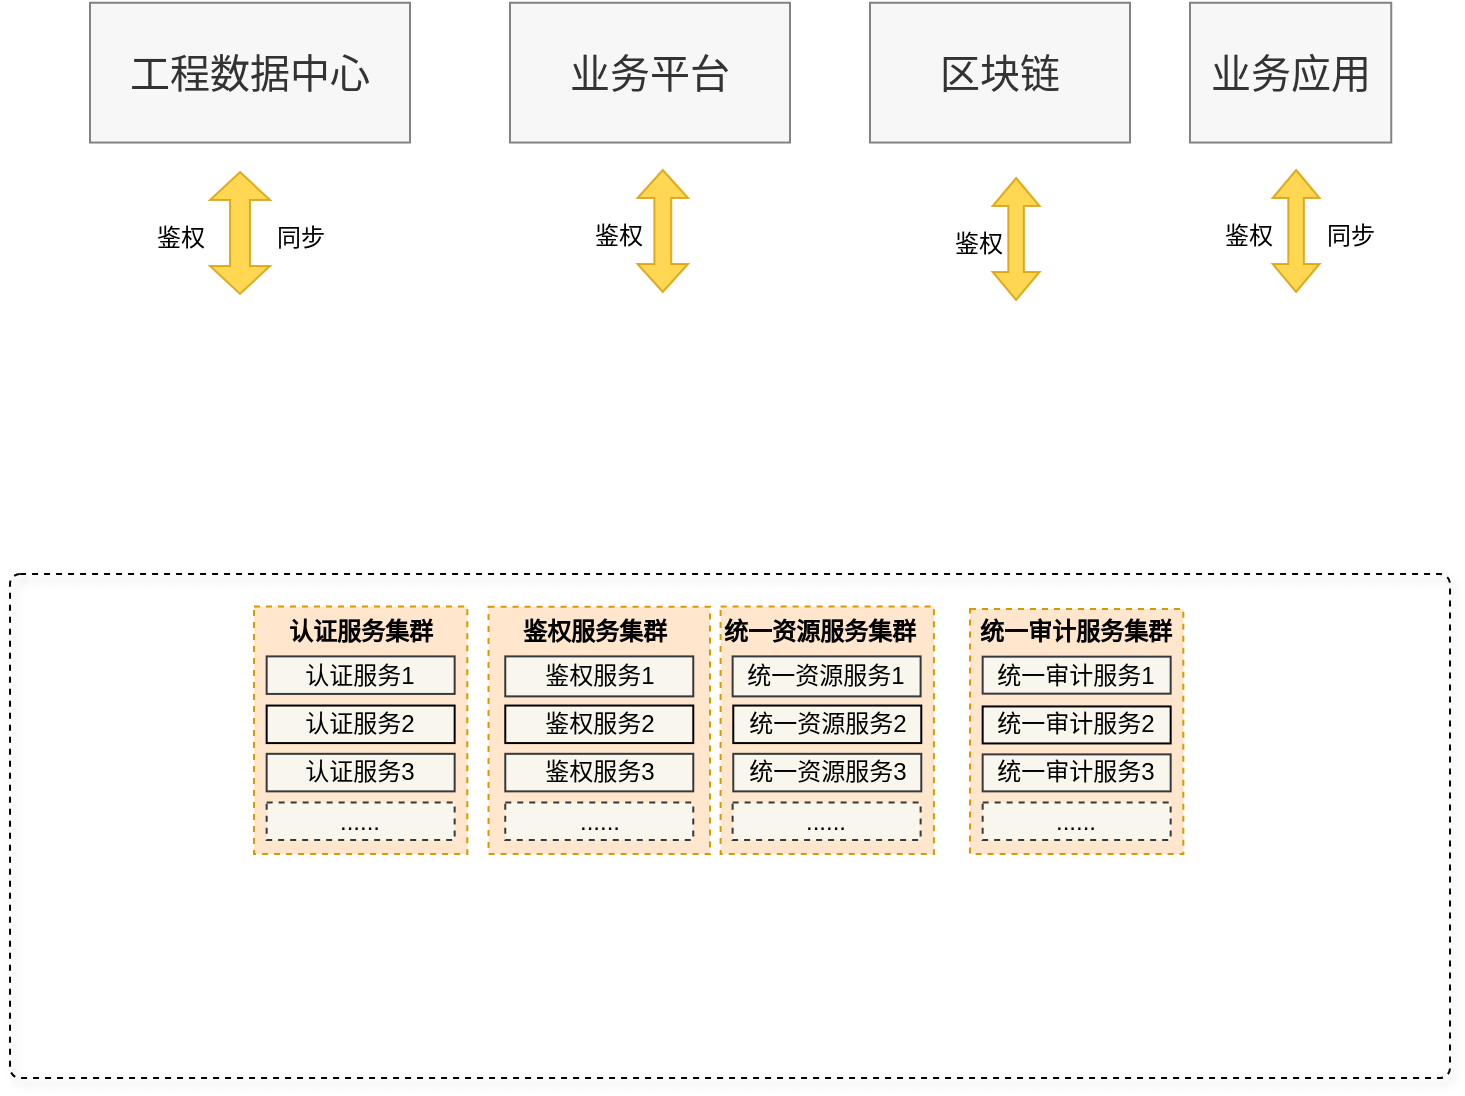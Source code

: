 <mxfile version="18.2.0" type="github">
  <diagram id="8Mcmq0ioaoLnQd22ZTMx" name="第 1 页">
    <mxGraphModel dx="723" dy="438" grid="1" gridSize="10" guides="1" tooltips="1" connect="1" arrows="1" fold="1" page="1" pageScale="1" pageWidth="300" pageHeight="900" math="0" shadow="0">
      <root>
        <mxCell id="0" />
        <mxCell id="1" parent="0" />
        <mxCell id="xZrQEDNqEejDbcOTDLVU-12" value="" style="text;html=1;fillColor=none;align=center;verticalAlign=middle;whiteSpace=wrap;fontSize=54;fontStyle=1;shadow=1;rounded=1;glass=0;sketch=0;arcSize=2;dashed=1;strokeWidth=1;strokeColor=default;" parent="1" vertex="1">
          <mxGeometry x="50" y="338" width="720" height="252" as="geometry" />
        </mxCell>
        <mxCell id="xZrQEDNqEejDbcOTDLVU-16" value="" style="rounded=0;whiteSpace=wrap;html=1;shadow=0;glass=0;sketch=0;fillColor=#ffe6cc;strokeColor=#d79b00;dashed=1;" parent="xZrQEDNqEejDbcOTDLVU-12" vertex="1">
          <mxGeometry x="122" y="16.26" width="106.66" height="123.74" as="geometry" />
        </mxCell>
        <mxCell id="xZrQEDNqEejDbcOTDLVU-17" value="&lt;span style=&quot;font-size: 12px;&quot;&gt;&lt;b&gt;认证服务集群&lt;/b&gt;&lt;/span&gt;" style="text;html=1;strokeColor=none;fillColor=none;align=center;verticalAlign=middle;whiteSpace=wrap;rounded=0;shadow=1;fontSize=16;" parent="xZrQEDNqEejDbcOTDLVU-12" vertex="1">
          <mxGeometry x="135.83" y="17.509" width="79" height="18.759" as="geometry" />
        </mxCell>
        <mxCell id="xZrQEDNqEejDbcOTDLVU-18" value="认证服务1" style="rounded=0;whiteSpace=wrap;html=1;shadow=0;fontSize=12;fillColor=#f9f7ed;strokeColor=#36393d;" parent="xZrQEDNqEejDbcOTDLVU-12" vertex="1">
          <mxGeometry x="128.33" y="41.198" width="94" height="18.759" as="geometry" />
        </mxCell>
        <mxCell id="xZrQEDNqEejDbcOTDLVU-19" value="认证服务2" style="rounded=0;whiteSpace=wrap;html=1;shadow=0;fontSize=12;fillColor=#f9f7ed;strokeColor=default;" parent="xZrQEDNqEejDbcOTDLVU-12" vertex="1">
          <mxGeometry x="128.33" y="65.779" width="94" height="18.759" as="geometry" />
        </mxCell>
        <mxCell id="xZrQEDNqEejDbcOTDLVU-20" value="认证服务3" style="rounded=0;whiteSpace=wrap;html=1;shadow=0;fontSize=12;fillColor=#f9f7ed;strokeColor=#36393d;" parent="xZrQEDNqEejDbcOTDLVU-12" vertex="1">
          <mxGeometry x="128.33" y="89.916" width="94" height="18.759" as="geometry" />
        </mxCell>
        <mxCell id="WMYxRCIe_ST6EQH2v5ZK-2" value="......" style="rounded=0;whiteSpace=wrap;html=1;shadow=0;fontSize=12;fillColor=#f9f7ed;strokeColor=#36393d;dashed=1;verticalAlign=bottom;align=center;" vertex="1" parent="xZrQEDNqEejDbcOTDLVU-12">
          <mxGeometry x="128.33" y="114.296" width="94" height="18.759" as="geometry" />
        </mxCell>
        <mxCell id="xZrQEDNqEejDbcOTDLVU-22" value="" style="rounded=0;whiteSpace=wrap;html=1;shadow=0;glass=0;sketch=0;fillColor=#ffe6cc;strokeColor=#d79b00;dashed=1;" parent="xZrQEDNqEejDbcOTDLVU-12" vertex="1">
          <mxGeometry x="239.27" y="16.43" width="110.73" height="123.57" as="geometry" />
        </mxCell>
        <mxCell id="xZrQEDNqEejDbcOTDLVU-23" value="&lt;font style=&quot;font-size: 12px;&quot;&gt;&lt;b&gt;鉴权服务集群&lt;/b&gt;&lt;/font&gt;" style="text;html=1;strokeColor=none;fillColor=none;align=center;verticalAlign=middle;whiteSpace=wrap;rounded=0;shadow=1;fontSize=16;" parent="xZrQEDNqEejDbcOTDLVU-12" vertex="1">
          <mxGeometry x="253.1" y="17.684" width="79" height="18.759" as="geometry" />
        </mxCell>
        <mxCell id="xZrQEDNqEejDbcOTDLVU-24" value="鉴权服务1" style="rounded=0;whiteSpace=wrap;html=1;shadow=0;fontSize=12;fillColor=#f9f7ed;strokeColor=#36393d;" parent="xZrQEDNqEejDbcOTDLVU-12" vertex="1">
          <mxGeometry x="247.63" y="41.193" width="94" height="19.99" as="geometry" />
        </mxCell>
        <mxCell id="xZrQEDNqEejDbcOTDLVU-25" value="鉴权服务2" style="rounded=0;whiteSpace=wrap;html=1;shadow=0;fontSize=12;fillColor=#f9f7ed;strokeColor=default;" parent="xZrQEDNqEejDbcOTDLVU-12" vertex="1">
          <mxGeometry x="247.64" y="65.774" width="94" height="18.759" as="geometry" />
        </mxCell>
        <mxCell id="xZrQEDNqEejDbcOTDLVU-26" value="鉴权服务3" style="rounded=0;whiteSpace=wrap;html=1;shadow=0;fontSize=12;fillColor=#f9f7ed;strokeColor=#36393d;" parent="xZrQEDNqEejDbcOTDLVU-12" vertex="1">
          <mxGeometry x="247.64" y="89.911" width="94" height="18.759" as="geometry" />
        </mxCell>
        <mxCell id="xZrQEDNqEejDbcOTDLVU-28" value="" style="rounded=0;whiteSpace=wrap;html=1;shadow=0;glass=0;sketch=0;fillColor=#ffe6cc;strokeColor=#d79b00;dashed=1;" parent="xZrQEDNqEejDbcOTDLVU-12" vertex="1">
          <mxGeometry x="355.31" y="16.26" width="106.66" height="123.74" as="geometry" />
        </mxCell>
        <mxCell id="xZrQEDNqEejDbcOTDLVU-29" value="&lt;font style=&quot;font-size: 12px;&quot;&gt;&lt;b&gt;统一资源服务集群&lt;/b&gt;&lt;/font&gt;" style="text;html=1;strokeColor=none;fillColor=none;align=center;verticalAlign=middle;whiteSpace=wrap;rounded=0;shadow=1;fontSize=16;" parent="xZrQEDNqEejDbcOTDLVU-12" vertex="1">
          <mxGeometry x="355.31" y="17.508" width="100" height="18.76" as="geometry" />
        </mxCell>
        <mxCell id="xZrQEDNqEejDbcOTDLVU-30" value="统一资源服务1" style="rounded=0;whiteSpace=wrap;html=1;shadow=0;fontSize=12;fillColor=#f9f7ed;strokeColor=#36393d;" parent="xZrQEDNqEejDbcOTDLVU-12" vertex="1">
          <mxGeometry x="361.31" y="41.198" width="94" height="19.99" as="geometry" />
        </mxCell>
        <mxCell id="xZrQEDNqEejDbcOTDLVU-31" value="统一资源服务2" style="rounded=0;whiteSpace=wrap;html=1;shadow=0;fontSize=12;fillColor=#f9f7ed;strokeColor=default;" parent="xZrQEDNqEejDbcOTDLVU-12" vertex="1">
          <mxGeometry x="361.64" y="65.779" width="94" height="18.759" as="geometry" />
        </mxCell>
        <mxCell id="xZrQEDNqEejDbcOTDLVU-32" value="统一资源服务3" style="rounded=0;whiteSpace=wrap;html=1;shadow=0;fontSize=12;fillColor=#f9f7ed;strokeColor=#36393d;" parent="xZrQEDNqEejDbcOTDLVU-12" vertex="1">
          <mxGeometry x="361.64" y="89.916" width="94" height="18.759" as="geometry" />
        </mxCell>
        <mxCell id="WMYxRCIe_ST6EQH2v5ZK-4" value="......" style="rounded=0;whiteSpace=wrap;html=1;shadow=0;fontSize=12;fillColor=#f9f7ed;strokeColor=#36393d;dashed=1;verticalAlign=bottom;align=center;" vertex="1" parent="xZrQEDNqEejDbcOTDLVU-12">
          <mxGeometry x="247.63" y="114.296" width="94" height="18.759" as="geometry" />
        </mxCell>
        <mxCell id="WMYxRCIe_ST6EQH2v5ZK-5" value="......" style="rounded=0;whiteSpace=wrap;html=1;shadow=0;fontSize=12;fillColor=#f9f7ed;strokeColor=#36393d;dashed=1;verticalAlign=bottom;align=center;" vertex="1" parent="xZrQEDNqEejDbcOTDLVU-12">
          <mxGeometry x="361.31" y="114.296" width="94" height="18.759" as="geometry" />
        </mxCell>
        <mxCell id="umusgo-0xjPPcqwDhXVJ-3" value="" style="rounded=0;whiteSpace=wrap;html=1;shadow=0;glass=0;sketch=0;fillColor=#ffe6cc;strokeColor=#d79b00;dashed=1;" parent="xZrQEDNqEejDbcOTDLVU-12" vertex="1">
          <mxGeometry x="480" y="17.51" width="106.66" height="122.49" as="geometry" />
        </mxCell>
        <mxCell id="umusgo-0xjPPcqwDhXVJ-4" value="&lt;font style=&quot;font-size: 12px;&quot;&gt;&lt;b&gt;统一审计服务集群&lt;/b&gt;&lt;/font&gt;" style="text;html=1;strokeColor=none;fillColor=none;align=center;verticalAlign=middle;whiteSpace=wrap;rounded=0;shadow=1;fontSize=16;" parent="xZrQEDNqEejDbcOTDLVU-12" vertex="1">
          <mxGeometry x="483.33" y="17.95" width="100" height="18.49" as="geometry" />
        </mxCell>
        <mxCell id="umusgo-0xjPPcqwDhXVJ-5" value="统一审计服务1" style="rounded=0;whiteSpace=wrap;html=1;shadow=0;fontSize=12;fillColor=#f9f7ed;strokeColor=#36393d;" parent="xZrQEDNqEejDbcOTDLVU-12" vertex="1">
          <mxGeometry x="486.33" y="41.336" width="94.0" height="18.493" as="geometry" />
        </mxCell>
        <mxCell id="umusgo-0xjPPcqwDhXVJ-6" value="统一审计服务2" style="rounded=0;whiteSpace=wrap;html=1;shadow=0;fontSize=12;fillColor=#f9f7ed;strokeColor=default;" parent="xZrQEDNqEejDbcOTDLVU-12" vertex="1">
          <mxGeometry x="486.33" y="66.227" width="94.0" height="18.493" as="geometry" />
        </mxCell>
        <mxCell id="umusgo-0xjPPcqwDhXVJ-7" value="统一审计服务3" style="rounded=0;whiteSpace=wrap;html=1;shadow=0;fontSize=12;fillColor=#f9f7ed;strokeColor=#36393d;" parent="xZrQEDNqEejDbcOTDLVU-12" vertex="1">
          <mxGeometry x="486.33" y="90.185" width="94.0" height="18.493" as="geometry" />
        </mxCell>
        <mxCell id="WMYxRCIe_ST6EQH2v5ZK-8" value="......" style="rounded=0;whiteSpace=wrap;html=1;shadow=0;fontSize=12;fillColor=#f9f7ed;strokeColor=#36393d;dashed=1;verticalAlign=bottom;align=center;" vertex="1" parent="xZrQEDNqEejDbcOTDLVU-12">
          <mxGeometry x="486.33" y="114.296" width="94" height="18.759" as="geometry" />
        </mxCell>
        <mxCell id="xZrQEDNqEejDbcOTDLVU-92" value="" style="group" parent="1" vertex="1" connectable="0">
          <mxGeometry x="110" y="137" width="110" height="61" as="geometry" />
        </mxCell>
        <mxCell id="xZrQEDNqEejDbcOTDLVU-93" value="" style="shape=doubleArrow;direction=south;whiteSpace=wrap;html=1;fontSize=18;arrowWidth=0.333;arrowSize=0.23;fillColor=#ffcd28;strokeColor=#d79b00;gradientColor=none;opacity=80;" parent="xZrQEDNqEejDbcOTDLVU-92" vertex="1">
          <mxGeometry x="40" width="30" height="61" as="geometry" />
        </mxCell>
        <mxCell id="xZrQEDNqEejDbcOTDLVU-94" value="&lt;font style=&quot;font-size: 12px;&quot;&gt;鉴权&lt;/font&gt;" style="text;html=1;align=center;verticalAlign=middle;resizable=0;points=[];autosize=1;strokeColor=none;fillColor=none;fontSize=18;" parent="xZrQEDNqEejDbcOTDLVU-92" vertex="1">
          <mxGeometry x="5" y="15.5" width="40" height="30" as="geometry" />
        </mxCell>
        <mxCell id="xZrQEDNqEejDbcOTDLVU-95" value="&lt;font style=&quot;font-size: 12px;&quot;&gt;同步&lt;/font&gt;" style="text;html=1;align=center;verticalAlign=middle;resizable=0;points=[];autosize=1;strokeColor=none;fillColor=none;fontSize=18;" parent="xZrQEDNqEejDbcOTDLVU-92" vertex="1">
          <mxGeometry x="65" y="15.5" width="40" height="30" as="geometry" />
        </mxCell>
        <mxCell id="xZrQEDNqEejDbcOTDLVU-96" value="" style="group" parent="1" vertex="1" connectable="0">
          <mxGeometry x="330" y="136" width="97" height="61" as="geometry" />
        </mxCell>
        <mxCell id="xZrQEDNqEejDbcOTDLVU-97" value="" style="shape=doubleArrow;direction=south;whiteSpace=wrap;html=1;fontSize=18;arrowWidth=0.333;arrowSize=0.23;fillColor=#ffcd28;strokeColor=#d79b00;gradientColor=none;opacity=80;" parent="xZrQEDNqEejDbcOTDLVU-96" vertex="1">
          <mxGeometry x="33.739" width="25.304" height="61" as="geometry" />
        </mxCell>
        <mxCell id="xZrQEDNqEejDbcOTDLVU-98" value="&lt;font style=&quot;font-size: 12px;&quot;&gt;鉴权&lt;/font&gt;" style="text;html=1;align=center;verticalAlign=middle;resizable=0;points=[];autosize=1;strokeColor=none;fillColor=none;fontSize=18;" parent="xZrQEDNqEejDbcOTDLVU-96" vertex="1">
          <mxGeometry x="4.217" y="15.5" width="40" height="30" as="geometry" />
        </mxCell>
        <mxCell id="xZrQEDNqEejDbcOTDLVU-100" value="" style="group" parent="1" vertex="1" connectable="0">
          <mxGeometry x="650" y="136" width="90" height="61" as="geometry" />
        </mxCell>
        <mxCell id="xZrQEDNqEejDbcOTDLVU-101" value="" style="shape=doubleArrow;direction=south;whiteSpace=wrap;html=1;fontSize=18;arrowWidth=0.333;arrowSize=0.23;fillColor=#ffcd28;strokeColor=#d79b00;gradientColor=none;opacity=80;" parent="xZrQEDNqEejDbcOTDLVU-100" vertex="1">
          <mxGeometry x="31.304" width="23.478" height="61" as="geometry" />
        </mxCell>
        <mxCell id="xZrQEDNqEejDbcOTDLVU-102" value="&lt;font style=&quot;font-size: 12px;&quot;&gt;鉴权&lt;/font&gt;" style="text;html=1;align=center;verticalAlign=middle;resizable=0;points=[];autosize=1;strokeColor=none;fillColor=none;fontSize=18;" parent="xZrQEDNqEejDbcOTDLVU-100" vertex="1">
          <mxGeometry x="-1.087" y="15.5" width="40" height="30" as="geometry" />
        </mxCell>
        <mxCell id="6FLfzDKsMv3D2cXRu0Ul-2" value="&lt;font style=&quot;font-size: 12px;&quot;&gt;同步&lt;/font&gt;" style="text;html=1;align=center;verticalAlign=middle;resizable=0;points=[];autosize=1;strokeColor=none;fillColor=none;fontSize=18;" parent="xZrQEDNqEejDbcOTDLVU-100" vertex="1">
          <mxGeometry x="49.913" y="15.5" width="40" height="30" as="geometry" />
        </mxCell>
        <mxCell id="xZrQEDNqEejDbcOTDLVU-3" value="业务平台" style="rounded=0;whiteSpace=wrap;html=1;shadow=0;glass=0;sketch=0;fontSize=20;fillColor=#f5f5f5;fontColor=#333333;strokeColor=#666666;opacity=80;" parent="1" vertex="1">
          <mxGeometry x="300" y="52.38" width="140" height="69.89" as="geometry" />
        </mxCell>
        <mxCell id="xZrQEDNqEejDbcOTDLVU-6" value="区块链" style="rounded=0;whiteSpace=wrap;html=1;shadow=0;glass=0;sketch=0;fontSize=20;fillColor=#f5f5f5;fontColor=#333333;strokeColor=#666666;opacity=80;" parent="1" vertex="1">
          <mxGeometry x="480" y="52.38" width="130" height="69.89" as="geometry" />
        </mxCell>
        <mxCell id="xZrQEDNqEejDbcOTDLVU-8" value="工程数据中心" style="rounded=0;whiteSpace=wrap;html=1;shadow=0;glass=0;sketch=0;fontSize=20;fillColor=#f5f5f5;fontColor=#333333;strokeColor=#666666;opacity=80;" parent="1" vertex="1">
          <mxGeometry x="90" y="52.38" width="160" height="69.89" as="geometry" />
        </mxCell>
        <mxCell id="umusgo-0xjPPcqwDhXVJ-1" value="业务应用" style="rounded=0;whiteSpace=wrap;html=1;shadow=0;glass=0;sketch=0;fontSize=20;fillColor=#f5f5f5;fontColor=#333333;strokeColor=#666666;opacity=80;" parent="1" vertex="1">
          <mxGeometry x="639.996" y="52.38" width="100.63" height="69.89" as="geometry" />
        </mxCell>
        <mxCell id="umusgo-0xjPPcqwDhXVJ-11" value="" style="group" parent="1" vertex="1" connectable="0">
          <mxGeometry x="510" y="140" width="90" height="61" as="geometry" />
        </mxCell>
        <mxCell id="umusgo-0xjPPcqwDhXVJ-12" value="" style="shape=doubleArrow;direction=south;whiteSpace=wrap;html=1;fontSize=18;arrowWidth=0.333;arrowSize=0.23;fillColor=#ffcd28;strokeColor=#d79b00;gradientColor=none;opacity=80;" parent="umusgo-0xjPPcqwDhXVJ-11" vertex="1">
          <mxGeometry x="31.304" width="23.478" height="61" as="geometry" />
        </mxCell>
        <mxCell id="umusgo-0xjPPcqwDhXVJ-13" value="&lt;font style=&quot;font-size: 12px;&quot;&gt;鉴权&lt;/font&gt;" style="text;html=1;align=center;verticalAlign=middle;resizable=0;points=[];autosize=1;strokeColor=none;fillColor=none;fontSize=18;" parent="umusgo-0xjPPcqwDhXVJ-11" vertex="1">
          <mxGeometry x="3.913" y="15.5" width="40" height="30" as="geometry" />
        </mxCell>
      </root>
    </mxGraphModel>
  </diagram>
</mxfile>
